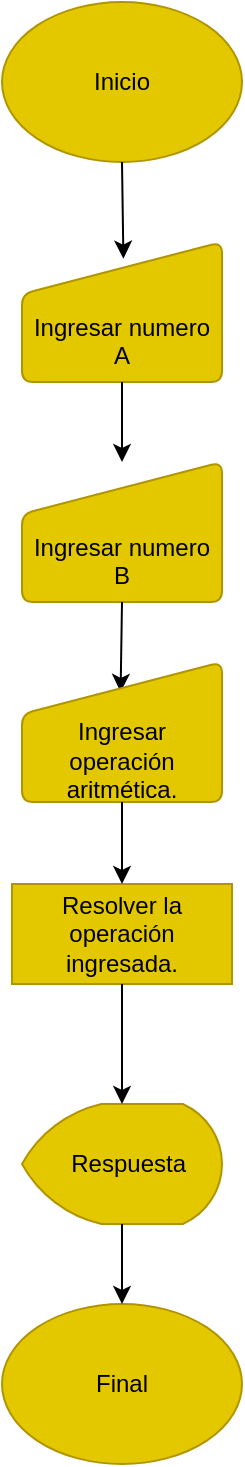 <mxfile version="21.0.8" type="github">
  <diagram id="C5RBs43oDa-KdzZeNtuy" name="Page-1">
    <mxGraphModel dx="794" dy="513" grid="1" gridSize="10" guides="1" tooltips="1" connect="1" arrows="1" fold="1" page="1" pageScale="1" pageWidth="827" pageHeight="1169" math="0" shadow="0">
      <root>
        <mxCell id="WIyWlLk6GJQsqaUBKTNV-0" />
        <mxCell id="WIyWlLk6GJQsqaUBKTNV-1" parent="WIyWlLk6GJQsqaUBKTNV-0" />
        <mxCell id="LU68t7mR8wvhcjm1EI5m-1" value="Inicio" style="ellipse;whiteSpace=wrap;html=1;fillColor=#e3c800;strokeColor=#B09500;fontColor=#000000;" vertex="1" parent="WIyWlLk6GJQsqaUBKTNV-1">
          <mxGeometry x="130" y="30" width="120" height="80" as="geometry" />
        </mxCell>
        <mxCell id="LU68t7mR8wvhcjm1EI5m-2" value="&lt;br&gt;&lt;br&gt;Ingresar numero A" style="html=1;strokeWidth=1;shape=manualInput;whiteSpace=wrap;rounded=1;size=26;arcSize=11;fillColor=#e3c800;fontColor=#000000;strokeColor=#B09500;" vertex="1" parent="WIyWlLk6GJQsqaUBKTNV-1">
          <mxGeometry x="140" y="150" width="100" height="70" as="geometry" />
        </mxCell>
        <mxCell id="LU68t7mR8wvhcjm1EI5m-3" value="&lt;br&gt;&lt;br&gt;Ingresar numero B" style="html=1;strokeWidth=1;shape=manualInput;whiteSpace=wrap;rounded=1;size=26;arcSize=11;fillColor=#e3c800;fontColor=#000000;strokeColor=#B09500;" vertex="1" parent="WIyWlLk6GJQsqaUBKTNV-1">
          <mxGeometry x="140" y="260" width="100" height="70" as="geometry" />
        </mxCell>
        <mxCell id="LU68t7mR8wvhcjm1EI5m-4" value="Resolver la operación ingresada." style="rounded=0;whiteSpace=wrap;html=1;fillColor=#e3c800;fontColor=#000000;strokeColor=#B09500;" vertex="1" parent="WIyWlLk6GJQsqaUBKTNV-1">
          <mxGeometry x="135" y="471" width="110" height="50" as="geometry" />
        </mxCell>
        <mxCell id="LU68t7mR8wvhcjm1EI5m-5" value="&amp;nbsp; Respuesta" style="strokeWidth=1;html=1;shape=mxgraph.flowchart.display;whiteSpace=wrap;fillColor=#e3c800;fontColor=#000000;strokeColor=#B09500;" vertex="1" parent="WIyWlLk6GJQsqaUBKTNV-1">
          <mxGeometry x="140" y="581" width="100" height="60" as="geometry" />
        </mxCell>
        <mxCell id="LU68t7mR8wvhcjm1EI5m-6" value="Final" style="ellipse;whiteSpace=wrap;html=1;fillColor=#e3c800;fontColor=#000000;strokeColor=#B09500;" vertex="1" parent="WIyWlLk6GJQsqaUBKTNV-1">
          <mxGeometry x="130" y="681" width="120" height="80" as="geometry" />
        </mxCell>
        <mxCell id="LU68t7mR8wvhcjm1EI5m-8" value="" style="endArrow=classic;html=1;rounded=0;exitX=0.5;exitY=1;exitDx=0;exitDy=0;entryX=0.507;entryY=0.119;entryDx=0;entryDy=0;entryPerimeter=0;" edge="1" parent="WIyWlLk6GJQsqaUBKTNV-1" source="LU68t7mR8wvhcjm1EI5m-1" target="LU68t7mR8wvhcjm1EI5m-2">
          <mxGeometry width="50" height="50" relative="1" as="geometry">
            <mxPoint x="350" y="330" as="sourcePoint" />
            <mxPoint x="400" y="280" as="targetPoint" />
          </mxGeometry>
        </mxCell>
        <mxCell id="LU68t7mR8wvhcjm1EI5m-9" value="" style="endArrow=classic;html=1;rounded=0;exitX=0.5;exitY=1;exitDx=0;exitDy=0;" edge="1" parent="WIyWlLk6GJQsqaUBKTNV-1" source="LU68t7mR8wvhcjm1EI5m-2" target="LU68t7mR8wvhcjm1EI5m-3">
          <mxGeometry width="50" height="50" relative="1" as="geometry">
            <mxPoint x="350" y="330" as="sourcePoint" />
            <mxPoint x="400" y="280" as="targetPoint" />
          </mxGeometry>
        </mxCell>
        <mxCell id="LU68t7mR8wvhcjm1EI5m-10" value="" style="endArrow=classic;html=1;rounded=0;exitX=0.5;exitY=1;exitDx=0;exitDy=0;entryX=0.493;entryY=0.214;entryDx=0;entryDy=0;entryPerimeter=0;" edge="1" parent="WIyWlLk6GJQsqaUBKTNV-1" source="LU68t7mR8wvhcjm1EI5m-3" target="LU68t7mR8wvhcjm1EI5m-14">
          <mxGeometry width="50" height="50" relative="1" as="geometry">
            <mxPoint x="350" y="520" as="sourcePoint" />
            <mxPoint x="330" y="370" as="targetPoint" />
          </mxGeometry>
        </mxCell>
        <mxCell id="LU68t7mR8wvhcjm1EI5m-11" value="" style="endArrow=classic;html=1;rounded=0;exitX=0.5;exitY=1;exitDx=0;exitDy=0;entryX=0.5;entryY=0;entryDx=0;entryDy=0;entryPerimeter=0;" edge="1" parent="WIyWlLk6GJQsqaUBKTNV-1" source="LU68t7mR8wvhcjm1EI5m-4" target="LU68t7mR8wvhcjm1EI5m-5">
          <mxGeometry width="50" height="50" relative="1" as="geometry">
            <mxPoint x="350" y="591" as="sourcePoint" />
            <mxPoint x="400" y="541" as="targetPoint" />
          </mxGeometry>
        </mxCell>
        <mxCell id="LU68t7mR8wvhcjm1EI5m-12" value="" style="endArrow=classic;html=1;rounded=0;exitX=0.5;exitY=1;exitDx=0;exitDy=0;exitPerimeter=0;" edge="1" parent="WIyWlLk6GJQsqaUBKTNV-1" source="LU68t7mR8wvhcjm1EI5m-5" target="LU68t7mR8wvhcjm1EI5m-6">
          <mxGeometry width="50" height="50" relative="1" as="geometry">
            <mxPoint x="350" y="591" as="sourcePoint" />
            <mxPoint x="400" y="541" as="targetPoint" />
          </mxGeometry>
        </mxCell>
        <mxCell id="LU68t7mR8wvhcjm1EI5m-14" value="&lt;br&gt;&lt;br&gt;Ingresar operación aritmética." style="html=1;strokeWidth=1;shape=manualInput;whiteSpace=wrap;rounded=1;size=26;arcSize=11;fillColor=#e3c800;fontColor=#000000;strokeColor=#B09500;" vertex="1" parent="WIyWlLk6GJQsqaUBKTNV-1">
          <mxGeometry x="140" y="360" width="100" height="70" as="geometry" />
        </mxCell>
        <mxCell id="LU68t7mR8wvhcjm1EI5m-15" value="" style="endArrow=classic;html=1;rounded=0;exitX=0.5;exitY=1;exitDx=0;exitDy=0;entryX=0.5;entryY=0;entryDx=0;entryDy=0;" edge="1" parent="WIyWlLk6GJQsqaUBKTNV-1" source="LU68t7mR8wvhcjm1EI5m-14" target="LU68t7mR8wvhcjm1EI5m-4">
          <mxGeometry width="50" height="50" relative="1" as="geometry">
            <mxPoint x="320" y="520" as="sourcePoint" />
            <mxPoint x="370" y="470" as="targetPoint" />
          </mxGeometry>
        </mxCell>
      </root>
    </mxGraphModel>
  </diagram>
</mxfile>
